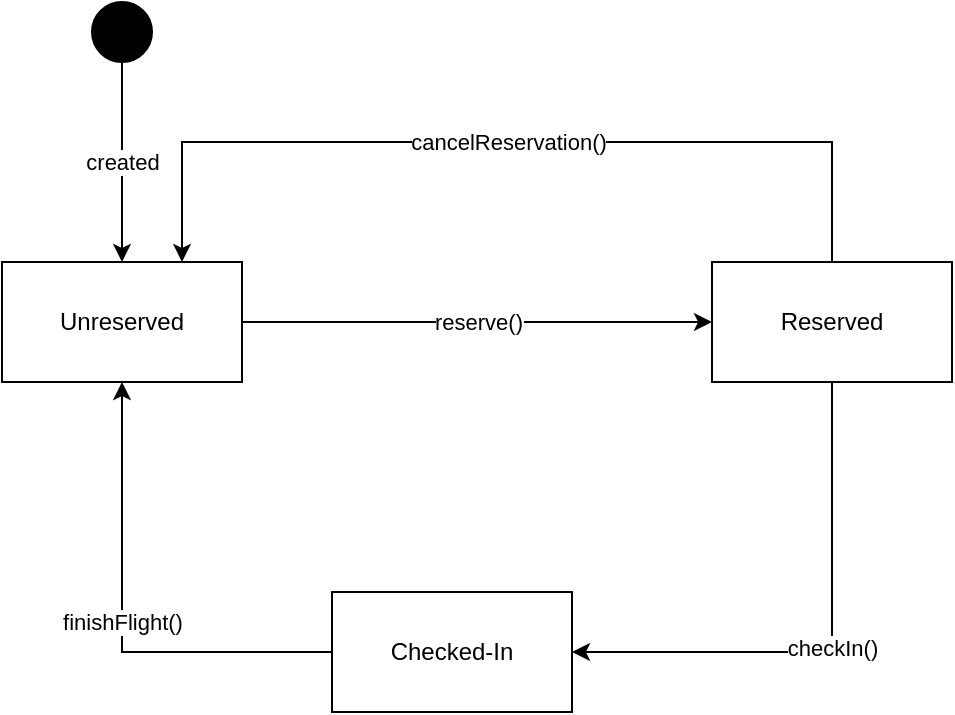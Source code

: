 <mxfile version="22.1.4" type="device">
  <diagram name="Page-1" id="fmRYD_H-ykptd9t6EEKH">
    <mxGraphModel dx="1464" dy="862" grid="1" gridSize="10" guides="1" tooltips="1" connect="1" arrows="1" fold="1" page="1" pageScale="1" pageWidth="1600" pageHeight="900" math="0" shadow="0">
      <root>
        <mxCell id="0" />
        <mxCell id="1" parent="0" />
        <mxCell id="jOffMtSL_HWWYXBEd0LD-1" value="created" style="edgeStyle=orthogonalEdgeStyle;rounded=0;orthogonalLoop=1;jettySize=auto;html=1;exitX=0.5;exitY=1;exitDx=0;exitDy=0;entryX=0.5;entryY=0;entryDx=0;entryDy=0;" edge="1" parent="1" source="jOffMtSL_HWWYXBEd0LD-2" target="jOffMtSL_HWWYXBEd0LD-22">
          <mxGeometry relative="1" as="geometry">
            <mxPoint x="155" y="210" as="targetPoint" />
            <mxPoint x="150" y="110" as="sourcePoint" />
            <Array as="points" />
          </mxGeometry>
        </mxCell>
        <mxCell id="jOffMtSL_HWWYXBEd0LD-2" value="" style="ellipse;whiteSpace=wrap;html=1;fillColor=#000000;" vertex="1" parent="1">
          <mxGeometry x="140" y="90" width="30" height="30" as="geometry" />
        </mxCell>
        <mxCell id="jOffMtSL_HWWYXBEd0LD-24" value="reserve()" style="edgeStyle=orthogonalEdgeStyle;rounded=0;orthogonalLoop=1;jettySize=auto;html=1;entryX=0;entryY=0.5;entryDx=0;entryDy=0;" edge="1" parent="1" source="jOffMtSL_HWWYXBEd0LD-22" target="jOffMtSL_HWWYXBEd0LD-23">
          <mxGeometry relative="1" as="geometry" />
        </mxCell>
        <mxCell id="jOffMtSL_HWWYXBEd0LD-22" value="Unreserved" style="rounded=0;whiteSpace=wrap;html=1;" vertex="1" parent="1">
          <mxGeometry x="95" y="220" width="120" height="60" as="geometry" />
        </mxCell>
        <mxCell id="jOffMtSL_HWWYXBEd0LD-26" value="checkIn()" style="edgeStyle=orthogonalEdgeStyle;rounded=0;orthogonalLoop=1;jettySize=auto;html=1;entryX=1;entryY=0.5;entryDx=0;entryDy=0;" edge="1" parent="1" source="jOffMtSL_HWWYXBEd0LD-23" target="jOffMtSL_HWWYXBEd0LD-25">
          <mxGeometry relative="1" as="geometry">
            <Array as="points">
              <mxPoint x="510" y="415" />
            </Array>
          </mxGeometry>
        </mxCell>
        <mxCell id="jOffMtSL_HWWYXBEd0LD-28" value="cancelReservation()" style="edgeStyle=orthogonalEdgeStyle;rounded=0;orthogonalLoop=1;jettySize=auto;html=1;entryX=0.75;entryY=0;entryDx=0;entryDy=0;" edge="1" parent="1" source="jOffMtSL_HWWYXBEd0LD-23" target="jOffMtSL_HWWYXBEd0LD-22">
          <mxGeometry relative="1" as="geometry">
            <Array as="points">
              <mxPoint x="510" y="160" />
              <mxPoint x="185" y="160" />
            </Array>
          </mxGeometry>
        </mxCell>
        <mxCell id="jOffMtSL_HWWYXBEd0LD-23" value="Reserved" style="rounded=0;whiteSpace=wrap;html=1;" vertex="1" parent="1">
          <mxGeometry x="450" y="220" width="120" height="60" as="geometry" />
        </mxCell>
        <mxCell id="jOffMtSL_HWWYXBEd0LD-27" value="finishFlight()" style="edgeStyle=orthogonalEdgeStyle;rounded=0;orthogonalLoop=1;jettySize=auto;html=1;entryX=0.5;entryY=1;entryDx=0;entryDy=0;" edge="1" parent="1" source="jOffMtSL_HWWYXBEd0LD-25" target="jOffMtSL_HWWYXBEd0LD-22">
          <mxGeometry relative="1" as="geometry" />
        </mxCell>
        <mxCell id="jOffMtSL_HWWYXBEd0LD-25" value="Checked-In" style="rounded=0;whiteSpace=wrap;html=1;" vertex="1" parent="1">
          <mxGeometry x="260" y="385" width="120" height="60" as="geometry" />
        </mxCell>
      </root>
    </mxGraphModel>
  </diagram>
</mxfile>
